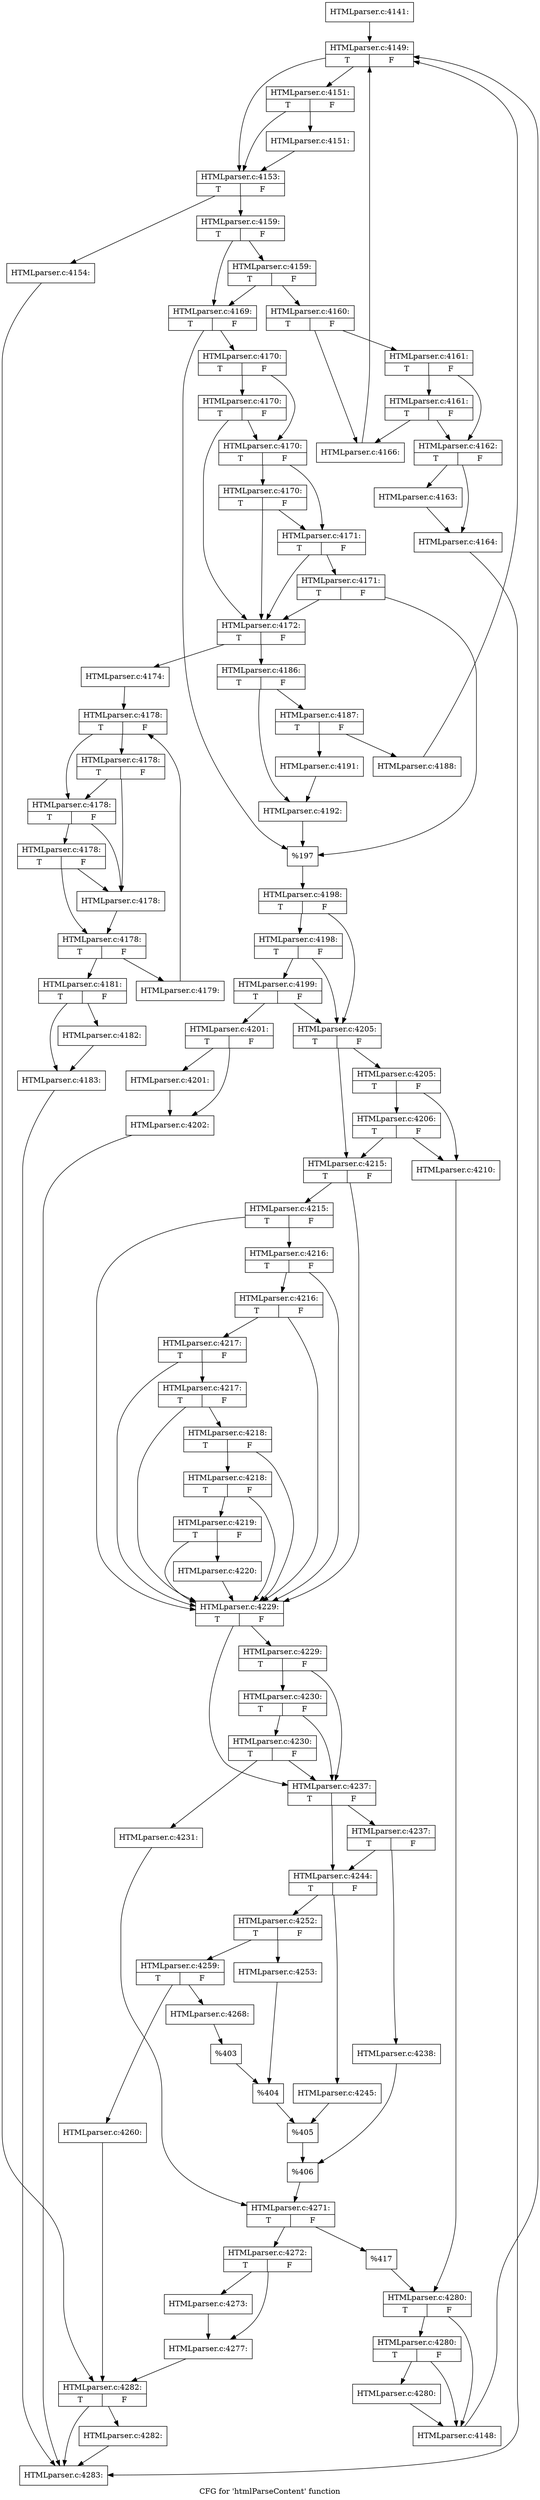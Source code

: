 digraph "CFG for 'htmlParseContent' function" {
	label="CFG for 'htmlParseContent' function";

	Node0x5630c5ff6780 [shape=record,label="{HTMLparser.c:4141:}"];
	Node0x5630c5ff6780 -> Node0x5630c5ffaf20;
	Node0x5630c5ffaf20 [shape=record,label="{HTMLparser.c:4149:|{<s0>T|<s1>F}}"];
	Node0x5630c5ffaf20 -> Node0x5630c5ffb4d0;
	Node0x5630c5ffaf20 -> Node0x5630c5ffb480;
	Node0x5630c5ffb4d0 [shape=record,label="{HTMLparser.c:4151:|{<s0>T|<s1>F}}"];
	Node0x5630c5ffb4d0 -> Node0x5630c5ffb430;
	Node0x5630c5ffb4d0 -> Node0x5630c5ffb480;
	Node0x5630c5ffb430 [shape=record,label="{HTMLparser.c:4151:}"];
	Node0x5630c5ffb430 -> Node0x5630c5ffb480;
	Node0x5630c5ffb480 [shape=record,label="{HTMLparser.c:4153:|{<s0>T|<s1>F}}"];
	Node0x5630c5ffb480 -> Node0x5630c5ffc150;
	Node0x5630c5ffb480 -> Node0x5630c5ffc1a0;
	Node0x5630c5ffc150 [shape=record,label="{HTMLparser.c:4154:}"];
	Node0x5630c5ffc150 -> Node0x5630c5ffaea0;
	Node0x5630c5ffc1a0 [shape=record,label="{HTMLparser.c:4159:|{<s0>T|<s1>F}}"];
	Node0x5630c5ffc1a0 -> Node0x5630c5ffc770;
	Node0x5630c5ffc1a0 -> Node0x5630c5ffc720;
	Node0x5630c5ffc770 [shape=record,label="{HTMLparser.c:4159:|{<s0>T|<s1>F}}"];
	Node0x5630c5ffc770 -> Node0x5630c5ffc680;
	Node0x5630c5ffc770 -> Node0x5630c5ffc720;
	Node0x5630c5ffc680 [shape=record,label="{HTMLparser.c:4160:|{<s0>T|<s1>F}}"];
	Node0x5630c5ffc680 -> Node0x5630c5ffd410;
	Node0x5630c5ffc680 -> Node0x5630c5ffd3c0;
	Node0x5630c5ffd410 [shape=record,label="{HTMLparser.c:4161:|{<s0>T|<s1>F}}"];
	Node0x5630c5ffd410 -> Node0x5630c5ffd370;
	Node0x5630c5ffd410 -> Node0x5630c5ffddf0;
	Node0x5630c5ffddf0 [shape=record,label="{HTMLparser.c:4161:|{<s0>T|<s1>F}}"];
	Node0x5630c5ffddf0 -> Node0x5630c5ffd370;
	Node0x5630c5ffddf0 -> Node0x5630c5ffd3c0;
	Node0x5630c5ffd370 [shape=record,label="{HTMLparser.c:4162:|{<s0>T|<s1>F}}"];
	Node0x5630c5ffd370 -> Node0x5630c5ffe3a0;
	Node0x5630c5ffd370 -> Node0x5630c5ffe3f0;
	Node0x5630c5ffe3a0 [shape=record,label="{HTMLparser.c:4163:}"];
	Node0x5630c5ffe3a0 -> Node0x5630c5ffe3f0;
	Node0x5630c5ffe3f0 [shape=record,label="{HTMLparser.c:4164:}"];
	Node0x5630c5ffe3f0 -> Node0x5630c6011db0;
	Node0x5630c5ffd3c0 [shape=record,label="{HTMLparser.c:4166:}"];
	Node0x5630c5ffd3c0 -> Node0x5630c5ffaf20;
	Node0x5630c5ffc720 [shape=record,label="{HTMLparser.c:4169:|{<s0>T|<s1>F}}"];
	Node0x5630c5ffc720 -> Node0x5630c5ffeba0;
	Node0x5630c5ffc720 -> Node0x5630c5ffeb50;
	Node0x5630c5ffeba0 [shape=record,label="{HTMLparser.c:4170:|{<s0>T|<s1>F}}"];
	Node0x5630c5ffeba0 -> Node0x5630c5fff300;
	Node0x5630c5ffeba0 -> Node0x5630c5fff280;
	Node0x5630c5fff300 [shape=record,label="{HTMLparser.c:4170:|{<s0>T|<s1>F}}"];
	Node0x5630c5fff300 -> Node0x5630c5ffeb00;
	Node0x5630c5fff300 -> Node0x5630c5fff280;
	Node0x5630c5fff280 [shape=record,label="{HTMLparser.c:4170:|{<s0>T|<s1>F}}"];
	Node0x5630c5fff280 -> Node0x5630c5fffcd0;
	Node0x5630c5fff280 -> Node0x5630c5fff200;
	Node0x5630c5fffcd0 [shape=record,label="{HTMLparser.c:4170:|{<s0>T|<s1>F}}"];
	Node0x5630c5fffcd0 -> Node0x5630c5ffeb00;
	Node0x5630c5fffcd0 -> Node0x5630c5fff200;
	Node0x5630c5fff200 [shape=record,label="{HTMLparser.c:4171:|{<s0>T|<s1>F}}"];
	Node0x5630c5fff200 -> Node0x5630c5ffeb00;
	Node0x5630c5fff200 -> Node0x5630c5fff180;
	Node0x5630c5fff180 [shape=record,label="{HTMLparser.c:4171:|{<s0>T|<s1>F}}"];
	Node0x5630c5fff180 -> Node0x5630c5ffeb00;
	Node0x5630c5fff180 -> Node0x5630c5ffeb50;
	Node0x5630c5ffeb00 [shape=record,label="{HTMLparser.c:4172:|{<s0>T|<s1>F}}"];
	Node0x5630c5ffeb00 -> Node0x5630c60015c0;
	Node0x5630c5ffeb00 -> Node0x5630c6001610;
	Node0x5630c60015c0 [shape=record,label="{HTMLparser.c:4174:}"];
	Node0x5630c60015c0 -> Node0x5630c6001ae0;
	Node0x5630c6001ae0 [shape=record,label="{HTMLparser.c:4178:|{<s0>T|<s1>F}}"];
	Node0x5630c6001ae0 -> Node0x5630c6001ef0;
	Node0x5630c6001ae0 -> Node0x5630c6001ea0;
	Node0x5630c6001ef0 [shape=record,label="{HTMLparser.c:4178:|{<s0>T|<s1>F}}"];
	Node0x5630c6001ef0 -> Node0x5630c6001dd0;
	Node0x5630c6001ef0 -> Node0x5630c6001ea0;
	Node0x5630c6001ea0 [shape=record,label="{HTMLparser.c:4178:|{<s0>T|<s1>F}}"];
	Node0x5630c6001ea0 -> Node0x5630c6001dd0;
	Node0x5630c6001ea0 -> Node0x5630c6001e20;
	Node0x5630c6001e20 [shape=record,label="{HTMLparser.c:4178:|{<s0>T|<s1>F}}"];
	Node0x5630c6001e20 -> Node0x5630c6001dd0;
	Node0x5630c6001e20 -> Node0x5630c6001d80;
	Node0x5630c6001dd0 [shape=record,label="{HTMLparser.c:4178:}"];
	Node0x5630c6001dd0 -> Node0x5630c6001d80;
	Node0x5630c6001d80 [shape=record,label="{HTMLparser.c:4178:|{<s0>T|<s1>F}}"];
	Node0x5630c6001d80 -> Node0x5630c6003470;
	Node0x5630c6001d80 -> Node0x5630c6001d00;
	Node0x5630c6003470 [shape=record,label="{HTMLparser.c:4179:}"];
	Node0x5630c6003470 -> Node0x5630c6001ae0;
	Node0x5630c6001d00 [shape=record,label="{HTMLparser.c:4181:|{<s0>T|<s1>F}}"];
	Node0x5630c6001d00 -> Node0x5630c60036a0;
	Node0x5630c6001d00 -> Node0x5630c60036f0;
	Node0x5630c60036a0 [shape=record,label="{HTMLparser.c:4182:}"];
	Node0x5630c60036a0 -> Node0x5630c60036f0;
	Node0x5630c60036f0 [shape=record,label="{HTMLparser.c:4183:}"];
	Node0x5630c60036f0 -> Node0x5630c6011db0;
	Node0x5630c6001610 [shape=record,label="{HTMLparser.c:4186:|{<s0>T|<s1>F}}"];
	Node0x5630c6001610 -> Node0x5630c6003d40;
	Node0x5630c6001610 -> Node0x5630c6003d90;
	Node0x5630c6003d40 [shape=record,label="{HTMLparser.c:4187:|{<s0>T|<s1>F}}"];
	Node0x5630c6003d40 -> Node0x5630c6004280;
	Node0x5630c6003d40 -> Node0x5630c60042d0;
	Node0x5630c6004280 [shape=record,label="{HTMLparser.c:4188:}"];
	Node0x5630c6004280 -> Node0x5630c5ffaf20;
	Node0x5630c60042d0 [shape=record,label="{HTMLparser.c:4191:}"];
	Node0x5630c60042d0 -> Node0x5630c6003d90;
	Node0x5630c6003d90 [shape=record,label="{HTMLparser.c:4192:}"];
	Node0x5630c6003d90 -> Node0x5630c5ffeb50;
	Node0x5630c5ffeb50 [shape=record,label="{%197}"];
	Node0x5630c5ffeb50 -> Node0x5630c5ffc6d0;
	Node0x5630c5ffc6d0 [shape=record,label="{HTMLparser.c:4198:|{<s0>T|<s1>F}}"];
	Node0x5630c5ffc6d0 -> Node0x5630c6004f60;
	Node0x5630c5ffc6d0 -> Node0x5630c6004e90;
	Node0x5630c6004f60 [shape=record,label="{HTMLparser.c:4198:|{<s0>T|<s1>F}}"];
	Node0x5630c6004f60 -> Node0x5630c6004ee0;
	Node0x5630c6004f60 -> Node0x5630c6004e90;
	Node0x5630c6004ee0 [shape=record,label="{HTMLparser.c:4199:|{<s0>T|<s1>F}}"];
	Node0x5630c6004ee0 -> Node0x5630c6004e90;
	Node0x5630c6004ee0 -> Node0x5630c6004e40;
	Node0x5630c6004e40 [shape=record,label="{HTMLparser.c:4201:|{<s0>T|<s1>F}}"];
	Node0x5630c6004e40 -> Node0x5630c6005be0;
	Node0x5630c6004e40 -> Node0x5630c6005c30;
	Node0x5630c6005be0 [shape=record,label="{HTMLparser.c:4201:}"];
	Node0x5630c6005be0 -> Node0x5630c6005c30;
	Node0x5630c6005c30 [shape=record,label="{HTMLparser.c:4202:}"];
	Node0x5630c6005c30 -> Node0x5630c6011db0;
	Node0x5630c6004e90 [shape=record,label="{HTMLparser.c:4205:|{<s0>T|<s1>F}}"];
	Node0x5630c6004e90 -> Node0x5630c6006100;
	Node0x5630c6004e90 -> Node0x5630c60060b0;
	Node0x5630c6006100 [shape=record,label="{HTMLparser.c:4205:|{<s0>T|<s1>F}}"];
	Node0x5630c6006100 -> Node0x5630c6006010;
	Node0x5630c6006100 -> Node0x5630c60066e0;
	Node0x5630c60066e0 [shape=record,label="{HTMLparser.c:4206:|{<s0>T|<s1>F}}"];
	Node0x5630c60066e0 -> Node0x5630c6006010;
	Node0x5630c60066e0 -> Node0x5630c60060b0;
	Node0x5630c6006010 [shape=record,label="{HTMLparser.c:4210:}"];
	Node0x5630c6006010 -> Node0x5630c6006060;
	Node0x5630c60060b0 [shape=record,label="{HTMLparser.c:4215:|{<s0>T|<s1>F}}"];
	Node0x5630c60060b0 -> Node0x5630c6007880;
	Node0x5630c60060b0 -> Node0x5630c60074b0;
	Node0x5630c6007880 [shape=record,label="{HTMLparser.c:4215:|{<s0>T|<s1>F}}"];
	Node0x5630c6007880 -> Node0x5630c6007800;
	Node0x5630c6007880 -> Node0x5630c60074b0;
	Node0x5630c6007800 [shape=record,label="{HTMLparser.c:4216:|{<s0>T|<s1>F}}"];
	Node0x5630c6007800 -> Node0x5630c6007780;
	Node0x5630c6007800 -> Node0x5630c60074b0;
	Node0x5630c6007780 [shape=record,label="{HTMLparser.c:4216:|{<s0>T|<s1>F}}"];
	Node0x5630c6007780 -> Node0x5630c6007700;
	Node0x5630c6007780 -> Node0x5630c60074b0;
	Node0x5630c6007700 [shape=record,label="{HTMLparser.c:4217:|{<s0>T|<s1>F}}"];
	Node0x5630c6007700 -> Node0x5630c6007680;
	Node0x5630c6007700 -> Node0x5630c60074b0;
	Node0x5630c6007680 [shape=record,label="{HTMLparser.c:4217:|{<s0>T|<s1>F}}"];
	Node0x5630c6007680 -> Node0x5630c6007600;
	Node0x5630c6007680 -> Node0x5630c60074b0;
	Node0x5630c6007600 [shape=record,label="{HTMLparser.c:4218:|{<s0>T|<s1>F}}"];
	Node0x5630c6007600 -> Node0x5630c6007580;
	Node0x5630c6007600 -> Node0x5630c60074b0;
	Node0x5630c6007580 [shape=record,label="{HTMLparser.c:4218:|{<s0>T|<s1>F}}"];
	Node0x5630c6007580 -> Node0x5630c6007500;
	Node0x5630c6007580 -> Node0x5630c60074b0;
	Node0x5630c6007500 [shape=record,label="{HTMLparser.c:4219:|{<s0>T|<s1>F}}"];
	Node0x5630c6007500 -> Node0x5630c60014f0;
	Node0x5630c6007500 -> Node0x5630c60074b0;
	Node0x5630c60014f0 [shape=record,label="{HTMLparser.c:4220:}"];
	Node0x5630c60014f0 -> Node0x5630c60074b0;
	Node0x5630c60074b0 [shape=record,label="{HTMLparser.c:4229:|{<s0>T|<s1>F}}"];
	Node0x5630c60074b0 -> Node0x5630c600b6f0;
	Node0x5630c60074b0 -> Node0x5630c600b5a0;
	Node0x5630c600b6f0 [shape=record,label="{HTMLparser.c:4229:|{<s0>T|<s1>F}}"];
	Node0x5630c600b6f0 -> Node0x5630c600b670;
	Node0x5630c600b6f0 -> Node0x5630c600b5a0;
	Node0x5630c600b670 [shape=record,label="{HTMLparser.c:4230:|{<s0>T|<s1>F}}"];
	Node0x5630c600b670 -> Node0x5630c600b5f0;
	Node0x5630c600b670 -> Node0x5630c600b5a0;
	Node0x5630c600b5f0 [shape=record,label="{HTMLparser.c:4230:|{<s0>T|<s1>F}}"];
	Node0x5630c600b5f0 -> Node0x5630c600b500;
	Node0x5630c600b5f0 -> Node0x5630c600b5a0;
	Node0x5630c600b500 [shape=record,label="{HTMLparser.c:4231:}"];
	Node0x5630c600b500 -> Node0x5630c600b550;
	Node0x5630c600b5a0 [shape=record,label="{HTMLparser.c:4237:|{<s0>T|<s1>F}}"];
	Node0x5630c600b5a0 -> Node0x5630c600d030;
	Node0x5630c600b5a0 -> Node0x5630c600cfe0;
	Node0x5630c600d030 [shape=record,label="{HTMLparser.c:4237:|{<s0>T|<s1>F}}"];
	Node0x5630c600d030 -> Node0x5630c600cf40;
	Node0x5630c600d030 -> Node0x5630c600cfe0;
	Node0x5630c600cf40 [shape=record,label="{HTMLparser.c:4238:}"];
	Node0x5630c600cf40 -> Node0x5630c600cf90;
	Node0x5630c600cfe0 [shape=record,label="{HTMLparser.c:4244:|{<s0>T|<s1>F}}"];
	Node0x5630c600cfe0 -> Node0x5630c600dde0;
	Node0x5630c600cfe0 -> Node0x5630c600de80;
	Node0x5630c600dde0 [shape=record,label="{HTMLparser.c:4245:}"];
	Node0x5630c600dde0 -> Node0x5630c600de30;
	Node0x5630c600de80 [shape=record,label="{HTMLparser.c:4252:|{<s0>T|<s1>F}}"];
	Node0x5630c600de80 -> Node0x5630c600e6b0;
	Node0x5630c600de80 -> Node0x5630c600e750;
	Node0x5630c600e6b0 [shape=record,label="{HTMLparser.c:4253:}"];
	Node0x5630c600e6b0 -> Node0x5630c600e700;
	Node0x5630c600e750 [shape=record,label="{HTMLparser.c:4259:|{<s0>T|<s1>F}}"];
	Node0x5630c600e750 -> Node0x5630c600f0a0;
	Node0x5630c600e750 -> Node0x5630c600f140;
	Node0x5630c600f0a0 [shape=record,label="{HTMLparser.c:4260:}"];
	Node0x5630c600f0a0 -> Node0x5630c5ffaea0;
	Node0x5630c600f140 [shape=record,label="{HTMLparser.c:4268:}"];
	Node0x5630c600f140 -> Node0x5630c600f0f0;
	Node0x5630c600f0f0 [shape=record,label="{%403}"];
	Node0x5630c600f0f0 -> Node0x5630c600e700;
	Node0x5630c600e700 [shape=record,label="{%404}"];
	Node0x5630c600e700 -> Node0x5630c600de30;
	Node0x5630c600de30 [shape=record,label="{%405}"];
	Node0x5630c600de30 -> Node0x5630c600cf90;
	Node0x5630c600cf90 [shape=record,label="{%406}"];
	Node0x5630c600cf90 -> Node0x5630c600b550;
	Node0x5630c600b550 [shape=record,label="{HTMLparser.c:4271:|{<s0>T|<s1>F}}"];
	Node0x5630c600b550 -> Node0x5630c600ff70;
	Node0x5630c600b550 -> Node0x5630c600ffc0;
	Node0x5630c600ff70 [shape=record,label="{HTMLparser.c:4272:|{<s0>T|<s1>F}}"];
	Node0x5630c600ff70 -> Node0x5630c60103e0;
	Node0x5630c600ff70 -> Node0x5630c6010430;
	Node0x5630c60103e0 [shape=record,label="{HTMLparser.c:4273:}"];
	Node0x5630c60103e0 -> Node0x5630c6010430;
	Node0x5630c6010430 [shape=record,label="{HTMLparser.c:4277:}"];
	Node0x5630c6010430 -> Node0x5630c5ffaea0;
	Node0x5630c600ffc0 [shape=record,label="{%417}"];
	Node0x5630c600ffc0 -> Node0x5630c6006060;
	Node0x5630c6006060 [shape=record,label="{HTMLparser.c:4280:|{<s0>T|<s1>F}}"];
	Node0x5630c6006060 -> Node0x5630c6011020;
	Node0x5630c6006060 -> Node0x5630c6010fd0;
	Node0x5630c6011020 [shape=record,label="{HTMLparser.c:4280:|{<s0>T|<s1>F}}"];
	Node0x5630c6011020 -> Node0x5630c6010f80;
	Node0x5630c6011020 -> Node0x5630c6010fd0;
	Node0x5630c6010f80 [shape=record,label="{HTMLparser.c:4280:}"];
	Node0x5630c6010f80 -> Node0x5630c6010fd0;
	Node0x5630c6010fd0 [shape=record,label="{HTMLparser.c:4148:}"];
	Node0x5630c6010fd0 -> Node0x5630c5ffaf20;
	Node0x5630c5ffaea0 [shape=record,label="{HTMLparser.c:4282:|{<s0>T|<s1>F}}"];
	Node0x5630c5ffaea0 -> Node0x5630c5ffac80;
	Node0x5630c5ffaea0 -> Node0x5630c6011db0;
	Node0x5630c5ffac80 [shape=record,label="{HTMLparser.c:4282:}"];
	Node0x5630c5ffac80 -> Node0x5630c6011db0;
	Node0x5630c6011db0 [shape=record,label="{HTMLparser.c:4283:}"];
}
